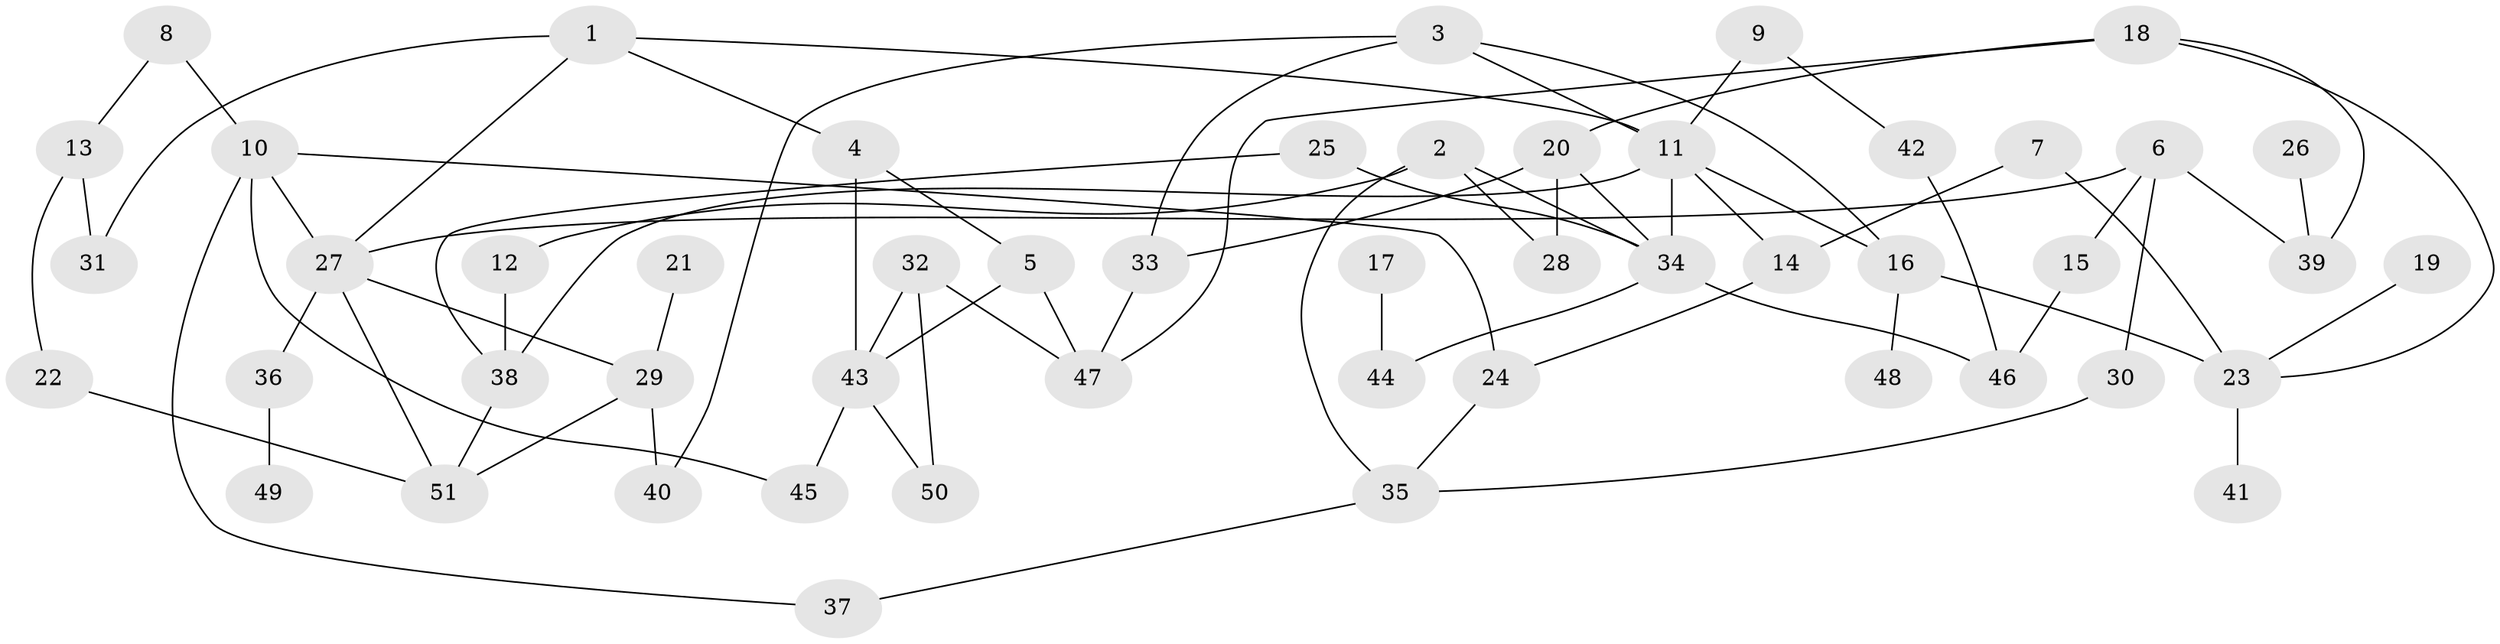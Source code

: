 // original degree distribution, {7: 0.009900990099009901, 3: 0.2079207920792079, 6: 0.0297029702970297, 8: 0.019801980198019802, 4: 0.10891089108910891, 5: 0.0297029702970297, 1: 0.3069306930693069, 2: 0.2871287128712871}
// Generated by graph-tools (version 1.1) at 2025/00/03/09/25 03:00:58]
// undirected, 51 vertices, 75 edges
graph export_dot {
graph [start="1"]
  node [color=gray90,style=filled];
  1;
  2;
  3;
  4;
  5;
  6;
  7;
  8;
  9;
  10;
  11;
  12;
  13;
  14;
  15;
  16;
  17;
  18;
  19;
  20;
  21;
  22;
  23;
  24;
  25;
  26;
  27;
  28;
  29;
  30;
  31;
  32;
  33;
  34;
  35;
  36;
  37;
  38;
  39;
  40;
  41;
  42;
  43;
  44;
  45;
  46;
  47;
  48;
  49;
  50;
  51;
  1 -- 4 [weight=1.0];
  1 -- 11 [weight=1.0];
  1 -- 27 [weight=1.0];
  1 -- 31 [weight=1.0];
  2 -- 12 [weight=1.0];
  2 -- 28 [weight=1.0];
  2 -- 34 [weight=1.0];
  2 -- 35 [weight=1.0];
  3 -- 11 [weight=1.0];
  3 -- 16 [weight=1.0];
  3 -- 33 [weight=1.0];
  3 -- 40 [weight=1.0];
  4 -- 5 [weight=1.0];
  4 -- 43 [weight=1.0];
  5 -- 43 [weight=1.0];
  5 -- 47 [weight=1.0];
  6 -- 15 [weight=1.0];
  6 -- 27 [weight=1.0];
  6 -- 30 [weight=1.0];
  6 -- 39 [weight=1.0];
  7 -- 14 [weight=1.0];
  7 -- 23 [weight=1.0];
  8 -- 10 [weight=1.0];
  8 -- 13 [weight=1.0];
  9 -- 11 [weight=1.0];
  9 -- 42 [weight=1.0];
  10 -- 24 [weight=1.0];
  10 -- 27 [weight=1.0];
  10 -- 37 [weight=1.0];
  10 -- 45 [weight=1.0];
  11 -- 14 [weight=1.0];
  11 -- 16 [weight=1.0];
  11 -- 34 [weight=1.0];
  11 -- 38 [weight=1.0];
  12 -- 38 [weight=1.0];
  13 -- 22 [weight=1.0];
  13 -- 31 [weight=1.0];
  14 -- 24 [weight=1.0];
  15 -- 46 [weight=1.0];
  16 -- 23 [weight=1.0];
  16 -- 48 [weight=1.0];
  17 -- 44 [weight=1.0];
  18 -- 20 [weight=1.0];
  18 -- 23 [weight=1.0];
  18 -- 39 [weight=1.0];
  18 -- 47 [weight=1.0];
  19 -- 23 [weight=1.0];
  20 -- 28 [weight=1.0];
  20 -- 33 [weight=1.0];
  20 -- 34 [weight=1.0];
  21 -- 29 [weight=1.0];
  22 -- 51 [weight=1.0];
  23 -- 41 [weight=1.0];
  24 -- 35 [weight=1.0];
  25 -- 34 [weight=1.0];
  25 -- 38 [weight=1.0];
  26 -- 39 [weight=2.0];
  27 -- 29 [weight=1.0];
  27 -- 36 [weight=1.0];
  27 -- 51 [weight=1.0];
  29 -- 40 [weight=1.0];
  29 -- 51 [weight=1.0];
  30 -- 35 [weight=1.0];
  32 -- 43 [weight=1.0];
  32 -- 47 [weight=1.0];
  32 -- 50 [weight=1.0];
  33 -- 47 [weight=1.0];
  34 -- 44 [weight=1.0];
  34 -- 46 [weight=1.0];
  35 -- 37 [weight=1.0];
  36 -- 49 [weight=1.0];
  38 -- 51 [weight=1.0];
  42 -- 46 [weight=1.0];
  43 -- 45 [weight=1.0];
  43 -- 50 [weight=1.0];
}
